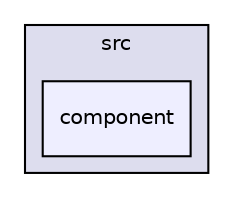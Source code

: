 digraph "component" {
  compound=true
  node [ fontsize="10", fontname="Helvetica"];
  edge [ labelfontsize="10", labelfontname="Helvetica"];
  subgraph clusterdir_bfdfd8a3ecca797f1c48a0f523622085 {
    graph [ bgcolor="#ddddee", pencolor="black", label="src" fontname="Helvetica", fontsize="10", URL="dir_bfdfd8a3ecca797f1c48a0f523622085.html"]
  dir_af30b4c929b09f72d6499a0bdb82c802 [shape=box, label="component", style="filled", fillcolor="#eeeeff", pencolor="black", URL="dir_af30b4c929b09f72d6499a0bdb82c802.html"];
  }
}
